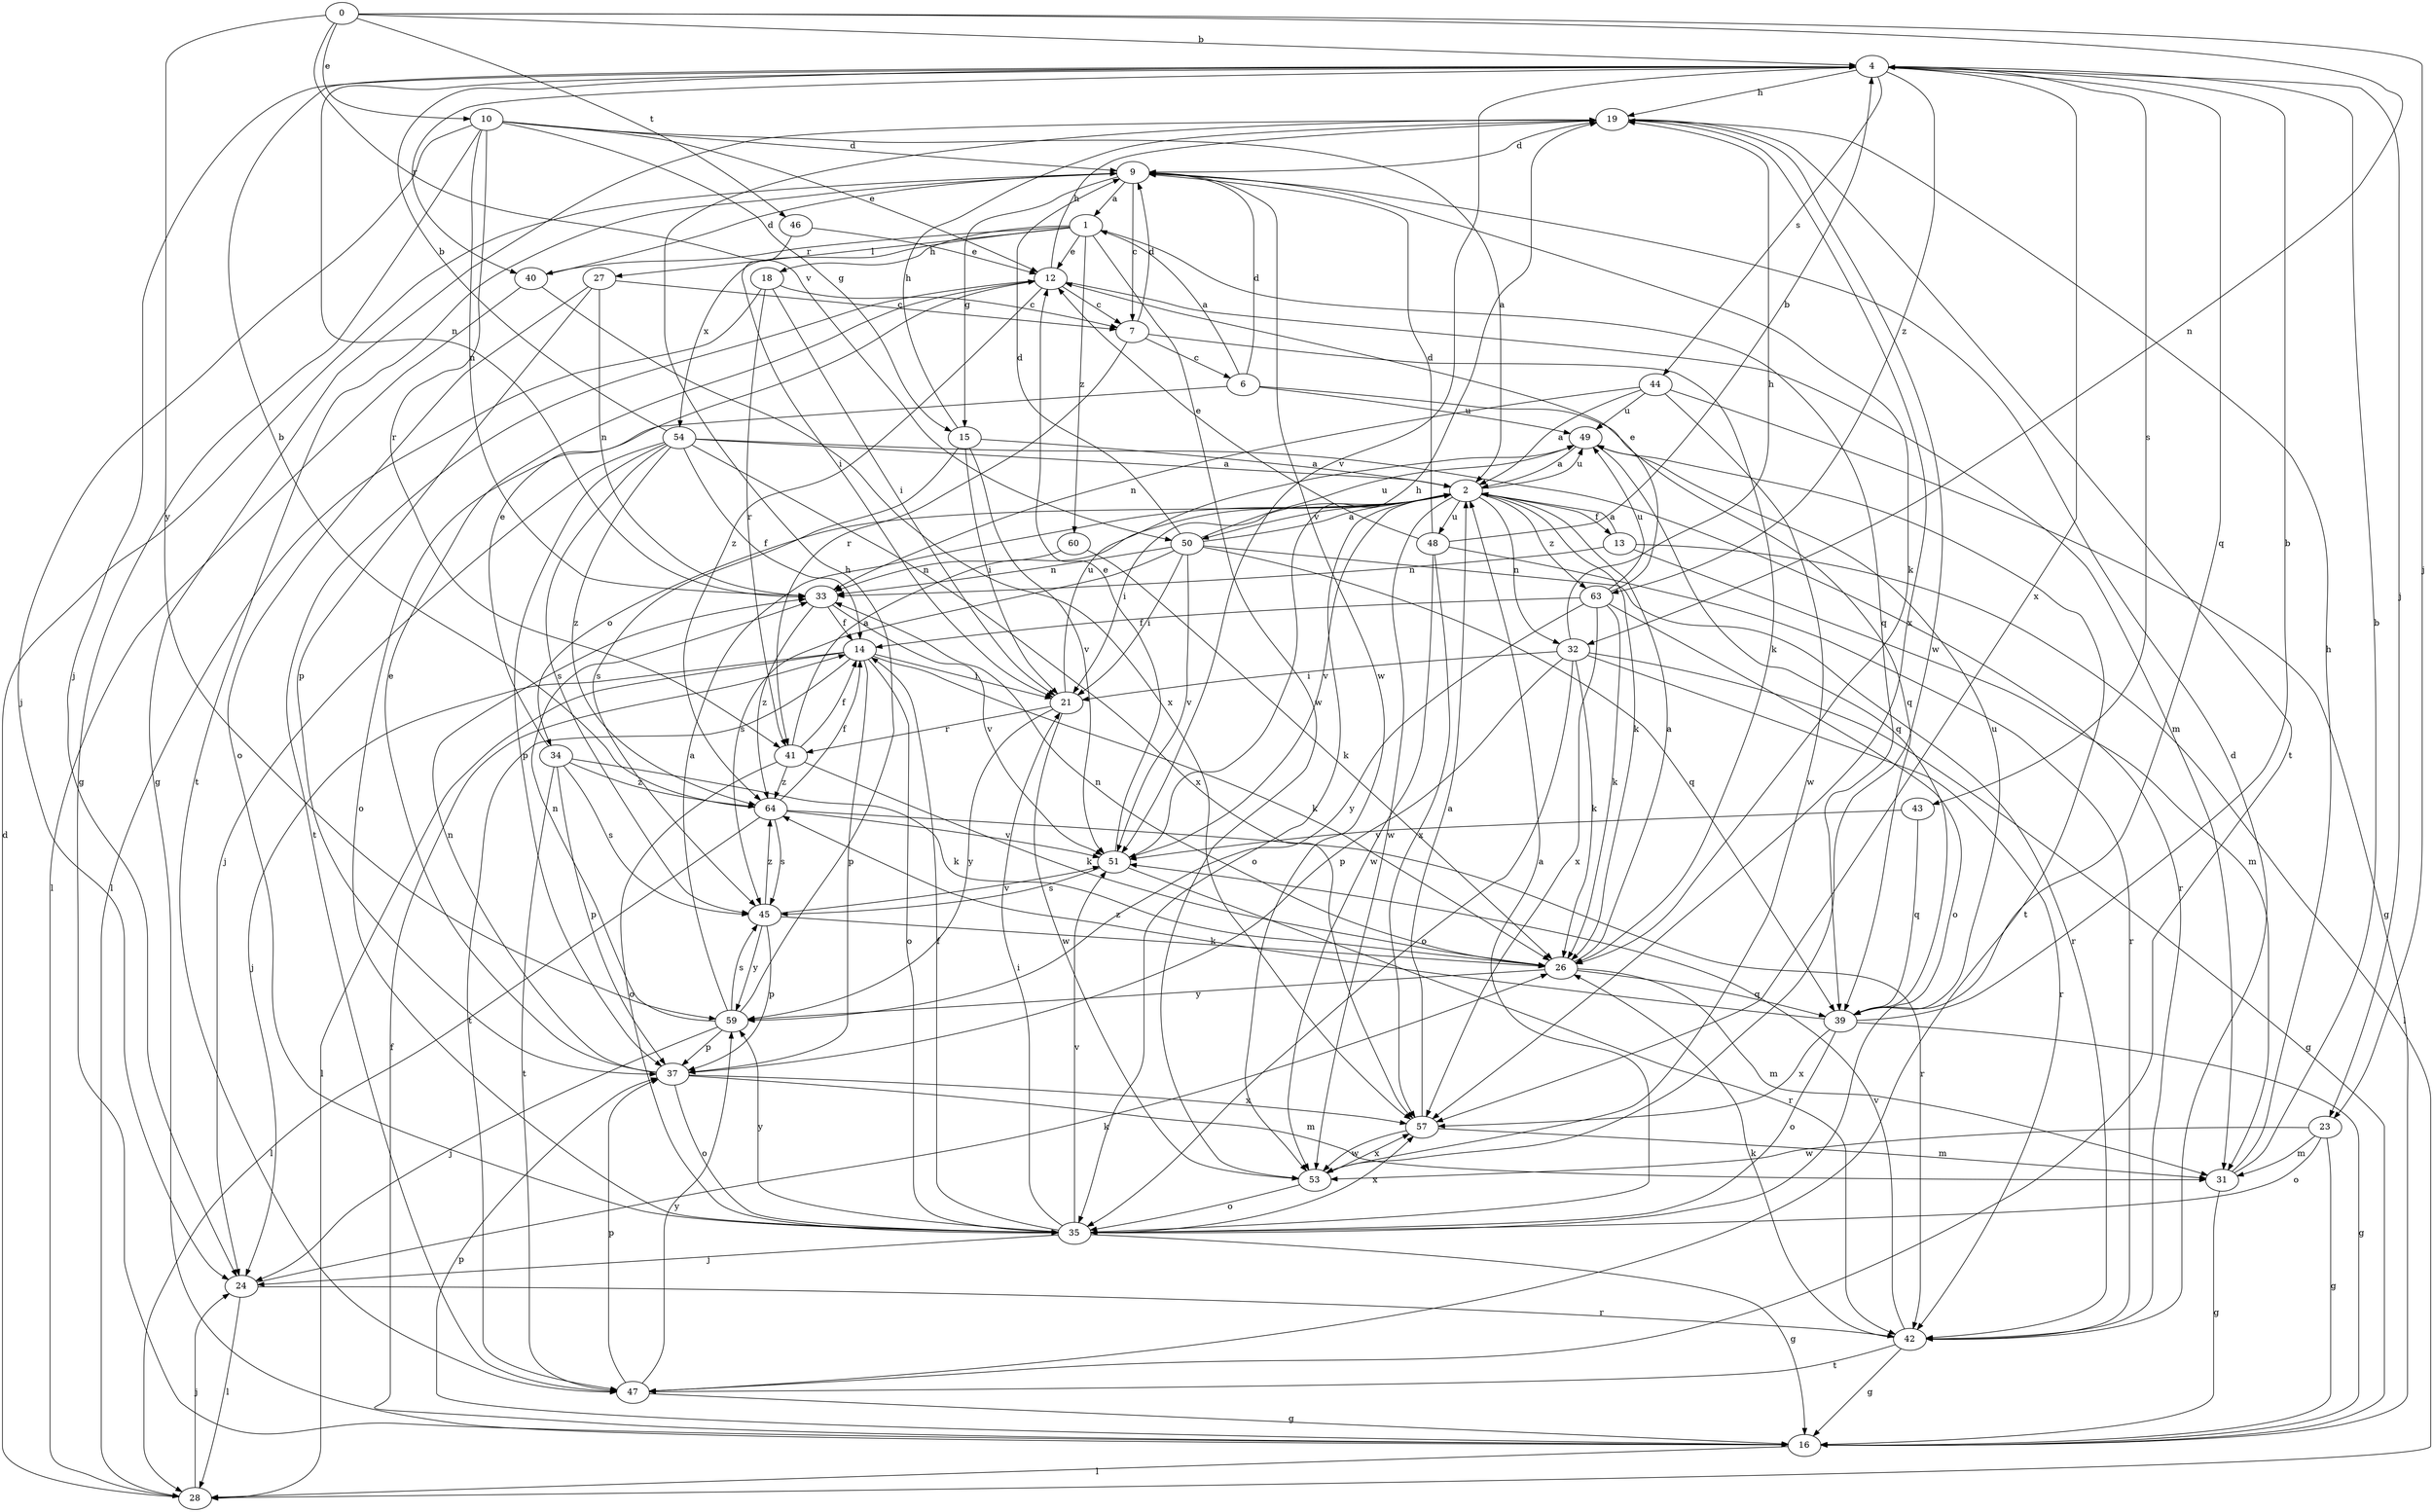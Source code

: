 strict digraph  {
0;
1;
2;
4;
6;
7;
9;
10;
12;
13;
14;
15;
16;
18;
19;
21;
23;
24;
26;
27;
28;
31;
32;
33;
34;
35;
37;
39;
40;
41;
42;
43;
44;
45;
46;
47;
48;
49;
50;
51;
53;
54;
57;
59;
60;
63;
64;
0 -> 4  [label=b];
0 -> 10  [label=e];
0 -> 23  [label=j];
0 -> 32  [label=n];
0 -> 46  [label=t];
0 -> 50  [label=v];
0 -> 59  [label=y];
1 -> 12  [label=e];
1 -> 18  [label=h];
1 -> 27  [label=l];
1 -> 39  [label=q];
1 -> 40  [label=r];
1 -> 53  [label=w];
1 -> 54  [label=x];
1 -> 60  [label=z];
2 -> 13  [label=f];
2 -> 21  [label=i];
2 -> 26  [label=k];
2 -> 32  [label=n];
2 -> 34  [label=o];
2 -> 35  [label=o];
2 -> 48  [label=u];
2 -> 49  [label=u];
2 -> 50  [label=v];
2 -> 51  [label=v];
2 -> 53  [label=w];
2 -> 63  [label=z];
4 -> 19  [label=h];
4 -> 23  [label=j];
4 -> 24  [label=j];
4 -> 33  [label=n];
4 -> 39  [label=q];
4 -> 40  [label=r];
4 -> 43  [label=s];
4 -> 44  [label=s];
4 -> 51  [label=v];
4 -> 57  [label=x];
4 -> 63  [label=z];
6 -> 1  [label=a];
6 -> 9  [label=d];
6 -> 35  [label=o];
6 -> 39  [label=q];
6 -> 49  [label=u];
7 -> 6  [label=c];
7 -> 9  [label=d];
7 -> 26  [label=k];
7 -> 41  [label=r];
9 -> 1  [label=a];
9 -> 7  [label=c];
9 -> 15  [label=g];
9 -> 26  [label=k];
9 -> 47  [label=t];
9 -> 53  [label=w];
10 -> 2  [label=a];
10 -> 9  [label=d];
10 -> 12  [label=e];
10 -> 15  [label=g];
10 -> 16  [label=g];
10 -> 24  [label=j];
10 -> 33  [label=n];
10 -> 41  [label=r];
12 -> 7  [label=c];
12 -> 19  [label=h];
12 -> 31  [label=m];
12 -> 47  [label=t];
12 -> 64  [label=z];
13 -> 2  [label=a];
13 -> 28  [label=l];
13 -> 31  [label=m];
13 -> 33  [label=n];
14 -> 21  [label=i];
14 -> 24  [label=j];
14 -> 26  [label=k];
14 -> 28  [label=l];
14 -> 35  [label=o];
14 -> 37  [label=p];
14 -> 47  [label=t];
15 -> 2  [label=a];
15 -> 19  [label=h];
15 -> 21  [label=i];
15 -> 45  [label=s];
15 -> 51  [label=v];
16 -> 14  [label=f];
16 -> 28  [label=l];
16 -> 37  [label=p];
18 -> 7  [label=c];
18 -> 21  [label=i];
18 -> 28  [label=l];
18 -> 41  [label=r];
19 -> 9  [label=d];
19 -> 16  [label=g];
19 -> 47  [label=t];
19 -> 53  [label=w];
19 -> 57  [label=x];
21 -> 41  [label=r];
21 -> 49  [label=u];
21 -> 53  [label=w];
21 -> 59  [label=y];
23 -> 16  [label=g];
23 -> 31  [label=m];
23 -> 35  [label=o];
23 -> 53  [label=w];
24 -> 26  [label=k];
24 -> 28  [label=l];
24 -> 42  [label=r];
26 -> 2  [label=a];
26 -> 31  [label=m];
26 -> 33  [label=n];
26 -> 39  [label=q];
26 -> 59  [label=y];
27 -> 7  [label=c];
27 -> 33  [label=n];
27 -> 35  [label=o];
27 -> 37  [label=p];
28 -> 9  [label=d];
28 -> 24  [label=j];
31 -> 4  [label=b];
31 -> 16  [label=g];
31 -> 19  [label=h];
32 -> 16  [label=g];
32 -> 19  [label=h];
32 -> 21  [label=i];
32 -> 26  [label=k];
32 -> 35  [label=o];
32 -> 37  [label=p];
32 -> 42  [label=r];
33 -> 14  [label=f];
33 -> 51  [label=v];
33 -> 64  [label=z];
34 -> 12  [label=e];
34 -> 26  [label=k];
34 -> 37  [label=p];
34 -> 45  [label=s];
34 -> 47  [label=t];
34 -> 64  [label=z];
35 -> 2  [label=a];
35 -> 14  [label=f];
35 -> 16  [label=g];
35 -> 21  [label=i];
35 -> 24  [label=j];
35 -> 51  [label=v];
35 -> 57  [label=x];
35 -> 59  [label=y];
37 -> 12  [label=e];
37 -> 31  [label=m];
37 -> 33  [label=n];
37 -> 35  [label=o];
37 -> 57  [label=x];
39 -> 4  [label=b];
39 -> 16  [label=g];
39 -> 35  [label=o];
39 -> 49  [label=u];
39 -> 57  [label=x];
39 -> 64  [label=z];
40 -> 9  [label=d];
40 -> 28  [label=l];
40 -> 57  [label=x];
41 -> 2  [label=a];
41 -> 14  [label=f];
41 -> 26  [label=k];
41 -> 35  [label=o];
41 -> 64  [label=z];
42 -> 9  [label=d];
42 -> 16  [label=g];
42 -> 26  [label=k];
42 -> 47  [label=t];
42 -> 51  [label=v];
43 -> 39  [label=q];
43 -> 51  [label=v];
44 -> 2  [label=a];
44 -> 16  [label=g];
44 -> 33  [label=n];
44 -> 49  [label=u];
44 -> 53  [label=w];
45 -> 26  [label=k];
45 -> 37  [label=p];
45 -> 51  [label=v];
45 -> 59  [label=y];
45 -> 64  [label=z];
46 -> 12  [label=e];
46 -> 21  [label=i];
47 -> 16  [label=g];
47 -> 37  [label=p];
47 -> 59  [label=y];
48 -> 4  [label=b];
48 -> 9  [label=d];
48 -> 12  [label=e];
48 -> 42  [label=r];
48 -> 53  [label=w];
48 -> 57  [label=x];
49 -> 2  [label=a];
49 -> 39  [label=q];
49 -> 47  [label=t];
50 -> 2  [label=a];
50 -> 9  [label=d];
50 -> 21  [label=i];
50 -> 33  [label=n];
50 -> 39  [label=q];
50 -> 42  [label=r];
50 -> 45  [label=s];
50 -> 49  [label=u];
50 -> 51  [label=v];
51 -> 12  [label=e];
51 -> 19  [label=h];
51 -> 42  [label=r];
51 -> 45  [label=s];
53 -> 35  [label=o];
53 -> 57  [label=x];
54 -> 2  [label=a];
54 -> 4  [label=b];
54 -> 14  [label=f];
54 -> 24  [label=j];
54 -> 37  [label=p];
54 -> 42  [label=r];
54 -> 45  [label=s];
54 -> 57  [label=x];
54 -> 64  [label=z];
57 -> 2  [label=a];
57 -> 31  [label=m];
57 -> 53  [label=w];
59 -> 2  [label=a];
59 -> 19  [label=h];
59 -> 24  [label=j];
59 -> 33  [label=n];
59 -> 37  [label=p];
59 -> 45  [label=s];
60 -> 26  [label=k];
60 -> 33  [label=n];
63 -> 12  [label=e];
63 -> 14  [label=f];
63 -> 26  [label=k];
63 -> 35  [label=o];
63 -> 49  [label=u];
63 -> 57  [label=x];
63 -> 59  [label=y];
64 -> 4  [label=b];
64 -> 14  [label=f];
64 -> 28  [label=l];
64 -> 42  [label=r];
64 -> 45  [label=s];
64 -> 51  [label=v];
}
